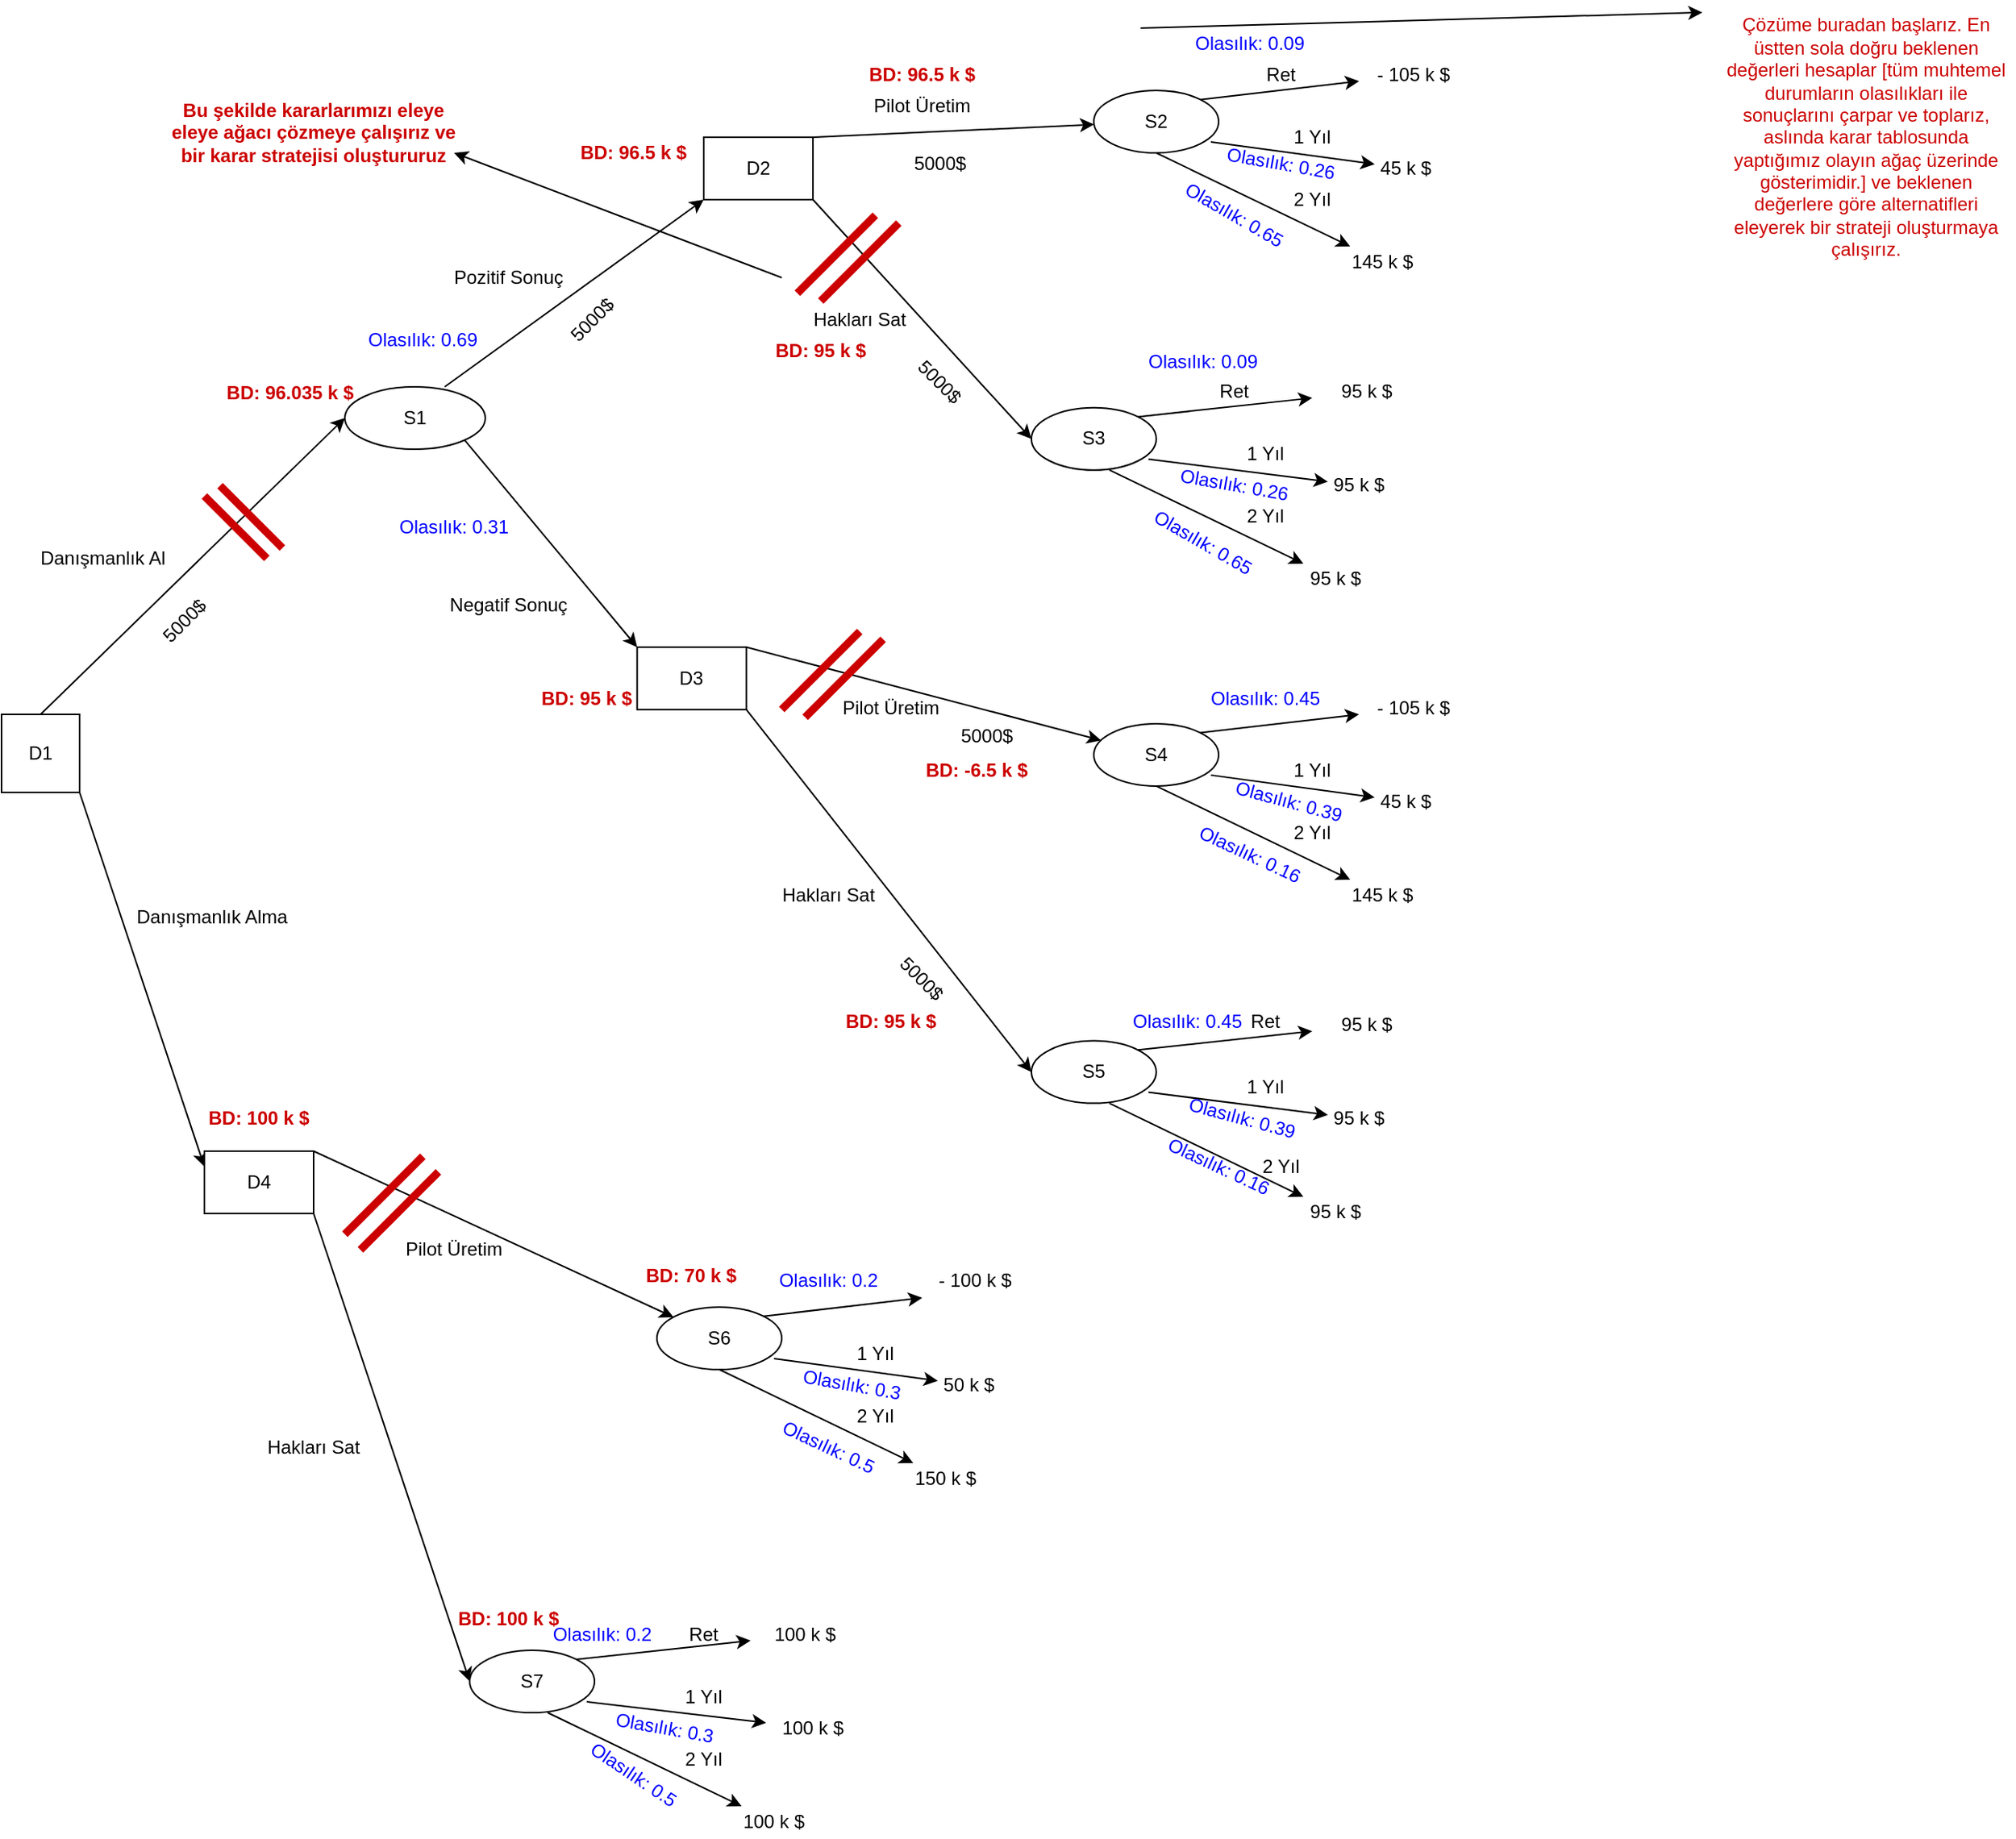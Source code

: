 <mxfile version="14.0.1" type="device"><diagram id="Tl0wPtHMDER2CYNHrgwH" name="Page-1"><mxGraphModel dx="761" dy="860" grid="1" gridSize="10" guides="1" tooltips="1" connect="1" arrows="1" fold="1" page="1" pageScale="1" pageWidth="2339" pageHeight="3300" math="0" shadow="0"><root><mxCell id="0"/><mxCell id="1" parent="0"/><mxCell id="CVbag5jLZBM9qP-4NAQ4-1" value="D1" style="whiteSpace=wrap;html=1;aspect=fixed;" vertex="1" parent="1"><mxGeometry y="480" width="50" height="50" as="geometry"/></mxCell><mxCell id="CVbag5jLZBM9qP-4NAQ4-2" value="S1" style="ellipse;whiteSpace=wrap;html=1;" vertex="1" parent="1"><mxGeometry x="220" y="270" width="90" height="40" as="geometry"/></mxCell><mxCell id="CVbag5jLZBM9qP-4NAQ4-4" value="" style="endArrow=classic;html=1;exitX=0.5;exitY=0;exitDx=0;exitDy=0;entryX=0;entryY=0.5;entryDx=0;entryDy=0;" edge="1" parent="1" source="CVbag5jLZBM9qP-4NAQ4-1" target="CVbag5jLZBM9qP-4NAQ4-2"><mxGeometry width="50" height="50" relative="1" as="geometry"><mxPoint x="240" y="550" as="sourcePoint"/><mxPoint x="290" y="500" as="targetPoint"/></mxGeometry></mxCell><mxCell id="CVbag5jLZBM9qP-4NAQ4-5" value="Danışmanlık Al" style="text;html=1;strokeColor=none;fillColor=none;align=center;verticalAlign=middle;whiteSpace=wrap;rounded=0;" vertex="1" parent="1"><mxGeometry x="20" y="370" width="90" height="20" as="geometry"/></mxCell><mxCell id="CVbag5jLZBM9qP-4NAQ4-7" value="" style="endArrow=classic;html=1;exitX=1;exitY=1;exitDx=0;exitDy=0;entryX=0;entryY=0.25;entryDx=0;entryDy=0;" edge="1" parent="1" source="CVbag5jLZBM9qP-4NAQ4-1" target="CVbag5jLZBM9qP-4NAQ4-139"><mxGeometry width="50" height="50" relative="1" as="geometry"><mxPoint x="90" y="590" as="sourcePoint"/><mxPoint x="175" y="740" as="targetPoint"/></mxGeometry></mxCell><mxCell id="CVbag5jLZBM9qP-4NAQ4-9" value="Danışmanlık Alma" style="text;html=1;strokeColor=none;fillColor=none;align=center;verticalAlign=middle;whiteSpace=wrap;rounded=0;" vertex="1" parent="1"><mxGeometry x="70" y="600" width="130" height="20" as="geometry"/></mxCell><mxCell id="CVbag5jLZBM9qP-4NAQ4-10" value="D2" style="whiteSpace=wrap;html=1;" vertex="1" parent="1"><mxGeometry x="450" y="110" width="70" height="40" as="geometry"/></mxCell><mxCell id="CVbag5jLZBM9qP-4NAQ4-12" value="" style="endArrow=classic;html=1;entryX=0;entryY=1;entryDx=0;entryDy=0;" edge="1" parent="1" target="CVbag5jLZBM9qP-4NAQ4-10"><mxGeometry width="50" height="50" relative="1" as="geometry"><mxPoint x="284" y="270" as="sourcePoint"/><mxPoint x="430" y="160" as="targetPoint"/></mxGeometry></mxCell><mxCell id="CVbag5jLZBM9qP-4NAQ4-13" value="Pozitif Sonuç" style="text;html=1;strokeColor=none;fillColor=none;align=center;verticalAlign=middle;whiteSpace=wrap;rounded=0;" vertex="1" parent="1"><mxGeometry x="280" y="190" width="90" height="20" as="geometry"/></mxCell><mxCell id="CVbag5jLZBM9qP-4NAQ4-16" value="" style="endArrow=classic;html=1;exitX=1;exitY=1;exitDx=0;exitDy=0;entryX=0;entryY=0;entryDx=0;entryDy=0;" edge="1" parent="1" source="CVbag5jLZBM9qP-4NAQ4-2" target="CVbag5jLZBM9qP-4NAQ4-87"><mxGeometry width="50" height="50" relative="1" as="geometry"><mxPoint x="380" y="380" as="sourcePoint"/><mxPoint x="450" y="510" as="targetPoint"/></mxGeometry></mxCell><mxCell id="CVbag5jLZBM9qP-4NAQ4-17" value="Negatif Sonuç" style="text;html=1;strokeColor=none;fillColor=none;align=center;verticalAlign=middle;whiteSpace=wrap;rounded=0;" vertex="1" parent="1"><mxGeometry x="280" y="400" width="90" height="20" as="geometry"/></mxCell><mxCell id="CVbag5jLZBM9qP-4NAQ4-18" value="" style="endArrow=classic;html=1;exitX=1;exitY=0;exitDx=0;exitDy=0;" edge="1" parent="1" source="CVbag5jLZBM9qP-4NAQ4-10" target="CVbag5jLZBM9qP-4NAQ4-23"><mxGeometry width="50" height="50" relative="1" as="geometry"><mxPoint x="570" y="130" as="sourcePoint"/><mxPoint x="710" y="70" as="targetPoint"/></mxGeometry></mxCell><mxCell id="CVbag5jLZBM9qP-4NAQ4-19" value="Pilot Üretim" style="text;html=1;strokeColor=none;fillColor=none;align=center;verticalAlign=middle;whiteSpace=wrap;rounded=0;" vertex="1" parent="1"><mxGeometry x="550" y="80" width="80" height="20" as="geometry"/></mxCell><mxCell id="CVbag5jLZBM9qP-4NAQ4-20" value="" style="endArrow=classic;html=1;exitX=1;exitY=1;exitDx=0;exitDy=0;entryX=0;entryY=0.5;entryDx=0;entryDy=0;" edge="1" parent="1" source="CVbag5jLZBM9qP-4NAQ4-10" target="CVbag5jLZBM9qP-4NAQ4-49"><mxGeometry width="50" height="50" relative="1" as="geometry"><mxPoint x="560" y="240" as="sourcePoint"/><mxPoint x="658.828" y="302.263" as="targetPoint"/></mxGeometry></mxCell><mxCell id="CVbag5jLZBM9qP-4NAQ4-21" value="Hakları Sat" style="text;html=1;strokeColor=none;fillColor=none;align=center;verticalAlign=middle;whiteSpace=wrap;rounded=0;" vertex="1" parent="1"><mxGeometry x="500" y="216.77" width="100" height="20" as="geometry"/></mxCell><mxCell id="CVbag5jLZBM9qP-4NAQ4-23" value="S2" style="ellipse;whiteSpace=wrap;html=1;" vertex="1" parent="1"><mxGeometry x="700" y="80" width="80" height="40" as="geometry"/></mxCell><mxCell id="CVbag5jLZBM9qP-4NAQ4-27" value="5000$" style="text;html=1;strokeColor=none;fillColor=none;align=center;verticalAlign=middle;whiteSpace=wrap;rounded=0;rotation=-45;" vertex="1" parent="1"><mxGeometry x="88.72" y="403.35" width="57.32" height="33.54" as="geometry"/></mxCell><mxCell id="CVbag5jLZBM9qP-4NAQ4-29" value="" style="endArrow=classic;html=1;exitX=1;exitY=0;exitDx=0;exitDy=0;" edge="1" parent="1" source="CVbag5jLZBM9qP-4NAQ4-23" target="CVbag5jLZBM9qP-4NAQ4-40"><mxGeometry width="50" height="50" relative="1" as="geometry"><mxPoint x="830" y="120" as="sourcePoint"/><mxPoint x="890" y="70" as="targetPoint"/></mxGeometry></mxCell><mxCell id="CVbag5jLZBM9qP-4NAQ4-31" value="Ret" style="text;html=1;strokeColor=none;fillColor=none;align=center;verticalAlign=middle;whiteSpace=wrap;rounded=0;" vertex="1" parent="1"><mxGeometry x="800" y="60" width="40" height="20" as="geometry"/></mxCell><mxCell id="CVbag5jLZBM9qP-4NAQ4-33" value="" style="endArrow=classic;html=1;exitX=0.938;exitY=0.825;exitDx=0;exitDy=0;exitPerimeter=0;" edge="1" parent="1" source="CVbag5jLZBM9qP-4NAQ4-23" target="CVbag5jLZBM9qP-4NAQ4-41"><mxGeometry width="50" height="50" relative="1" as="geometry"><mxPoint x="850" y="170" as="sourcePoint"/><mxPoint x="900" y="130" as="targetPoint"/></mxGeometry></mxCell><mxCell id="CVbag5jLZBM9qP-4NAQ4-34" value="1 Yıl" style="text;html=1;strokeColor=none;fillColor=none;align=center;verticalAlign=middle;whiteSpace=wrap;rounded=0;" vertex="1" parent="1"><mxGeometry x="820" y="100" width="40" height="20" as="geometry"/></mxCell><mxCell id="CVbag5jLZBM9qP-4NAQ4-35" value="" style="endArrow=classic;html=1;" edge="1" parent="1" target="CVbag5jLZBM9qP-4NAQ4-42"><mxGeometry width="50" height="50" relative="1" as="geometry"><mxPoint x="740" y="120" as="sourcePoint"/><mxPoint x="870" y="180" as="targetPoint"/></mxGeometry></mxCell><mxCell id="CVbag5jLZBM9qP-4NAQ4-36" value="2 Yıl" style="text;html=1;strokeColor=none;fillColor=none;align=center;verticalAlign=middle;whiteSpace=wrap;rounded=0;" vertex="1" parent="1"><mxGeometry x="820" y="140" width="40" height="20" as="geometry"/></mxCell><mxCell id="CVbag5jLZBM9qP-4NAQ4-38" value="5000$" style="text;html=1;strokeColor=none;fillColor=none;align=center;verticalAlign=middle;whiteSpace=wrap;rounded=0;rotation=-45;" vertex="1" parent="1"><mxGeometry x="350" y="210.0" width="57.32" height="33.54" as="geometry"/></mxCell><mxCell id="CVbag5jLZBM9qP-4NAQ4-39" value="5000$" style="text;html=1;strokeColor=none;fillColor=none;align=center;verticalAlign=middle;whiteSpace=wrap;rounded=0;rotation=0;" vertex="1" parent="1"><mxGeometry x="572.68" y="110" width="57.32" height="33.54" as="geometry"/></mxCell><mxCell id="CVbag5jLZBM9qP-4NAQ4-40" value="- 105 k $" style="text;html=1;strokeColor=none;fillColor=none;align=center;verticalAlign=middle;whiteSpace=wrap;rounded=0;" vertex="1" parent="1"><mxGeometry x="870" y="60" width="70" height="20" as="geometry"/></mxCell><mxCell id="CVbag5jLZBM9qP-4NAQ4-41" value="45 k $" style="text;html=1;strokeColor=none;fillColor=none;align=center;verticalAlign=middle;whiteSpace=wrap;rounded=0;" vertex="1" parent="1"><mxGeometry x="880" y="120" width="40" height="20" as="geometry"/></mxCell><mxCell id="CVbag5jLZBM9qP-4NAQ4-42" value="145 k $" style="text;html=1;strokeColor=none;fillColor=none;align=center;verticalAlign=middle;whiteSpace=wrap;rounded=0;" vertex="1" parent="1"><mxGeometry x="850" y="180" width="70" height="20" as="geometry"/></mxCell><mxCell id="CVbag5jLZBM9qP-4NAQ4-49" value="S3" style="ellipse;whiteSpace=wrap;html=1;" vertex="1" parent="1"><mxGeometry x="660" y="283.35" width="80" height="40" as="geometry"/></mxCell><mxCell id="CVbag5jLZBM9qP-4NAQ4-50" value="" style="endArrow=classic;html=1;exitX=1;exitY=0;exitDx=0;exitDy=0;" edge="1" parent="1" source="CVbag5jLZBM9qP-4NAQ4-49" target="CVbag5jLZBM9qP-4NAQ4-56"><mxGeometry width="50" height="50" relative="1" as="geometry"><mxPoint x="800" y="323.35" as="sourcePoint"/><mxPoint x="860" y="273.35" as="targetPoint"/></mxGeometry></mxCell><mxCell id="CVbag5jLZBM9qP-4NAQ4-51" value="Ret" style="text;html=1;strokeColor=none;fillColor=none;align=center;verticalAlign=middle;whiteSpace=wrap;rounded=0;" vertex="1" parent="1"><mxGeometry x="770" y="263.35" width="40" height="20" as="geometry"/></mxCell><mxCell id="CVbag5jLZBM9qP-4NAQ4-52" value="" style="endArrow=classic;html=1;exitX=0.938;exitY=0.825;exitDx=0;exitDy=0;exitPerimeter=0;" edge="1" parent="1" source="CVbag5jLZBM9qP-4NAQ4-49" target="CVbag5jLZBM9qP-4NAQ4-57"><mxGeometry width="50" height="50" relative="1" as="geometry"><mxPoint x="820" y="373.35" as="sourcePoint"/><mxPoint x="870" y="333.35" as="targetPoint"/></mxGeometry></mxCell><mxCell id="CVbag5jLZBM9qP-4NAQ4-53" value="1 Yıl" style="text;html=1;strokeColor=none;fillColor=none;align=center;verticalAlign=middle;whiteSpace=wrap;rounded=0;" vertex="1" parent="1"><mxGeometry x="790" y="303.35" width="40" height="20" as="geometry"/></mxCell><mxCell id="CVbag5jLZBM9qP-4NAQ4-54" value="" style="endArrow=classic;html=1;" edge="1" parent="1" target="CVbag5jLZBM9qP-4NAQ4-58"><mxGeometry width="50" height="50" relative="1" as="geometry"><mxPoint x="710" y="323.35" as="sourcePoint"/><mxPoint x="840" y="383.35" as="targetPoint"/></mxGeometry></mxCell><mxCell id="CVbag5jLZBM9qP-4NAQ4-55" value="2 Yıl" style="text;html=1;strokeColor=none;fillColor=none;align=center;verticalAlign=middle;whiteSpace=wrap;rounded=0;" vertex="1" parent="1"><mxGeometry x="790" y="343.35" width="40" height="20" as="geometry"/></mxCell><mxCell id="CVbag5jLZBM9qP-4NAQ4-56" value="95 k $" style="text;html=1;strokeColor=none;fillColor=none;align=center;verticalAlign=middle;whiteSpace=wrap;rounded=0;" vertex="1" parent="1"><mxGeometry x="840" y="263.35" width="70" height="20" as="geometry"/></mxCell><mxCell id="CVbag5jLZBM9qP-4NAQ4-57" value="95 k $" style="text;html=1;strokeColor=none;fillColor=none;align=center;verticalAlign=middle;whiteSpace=wrap;rounded=0;" vertex="1" parent="1"><mxGeometry x="850" y="323.35" width="40" height="20" as="geometry"/></mxCell><mxCell id="CVbag5jLZBM9qP-4NAQ4-58" value="95 k $" style="text;html=1;strokeColor=none;fillColor=none;align=center;verticalAlign=middle;whiteSpace=wrap;rounded=0;" vertex="1" parent="1"><mxGeometry x="820" y="383.35" width="70" height="20" as="geometry"/></mxCell><mxCell id="CVbag5jLZBM9qP-4NAQ4-60" value="5000$" style="text;html=1;strokeColor=none;fillColor=none;align=center;verticalAlign=middle;whiteSpace=wrap;rounded=0;rotation=45;" vertex="1" parent="1"><mxGeometry x="572.68" y="249.81" width="57.32" height="33.54" as="geometry"/></mxCell><mxCell id="CVbag5jLZBM9qP-4NAQ4-87" value="D3" style="whiteSpace=wrap;html=1;" vertex="1" parent="1"><mxGeometry x="407.32" y="436.89" width="70" height="40" as="geometry"/></mxCell><mxCell id="CVbag5jLZBM9qP-4NAQ4-88" value="" style="endArrow=classic;html=1;exitX=1;exitY=0;exitDx=0;exitDy=0;" edge="1" parent="1" source="CVbag5jLZBM9qP-4NAQ4-87" target="CVbag5jLZBM9qP-4NAQ4-92"><mxGeometry width="50" height="50" relative="1" as="geometry"><mxPoint x="570" y="535.94" as="sourcePoint"/><mxPoint x="710" y="475.94" as="targetPoint"/></mxGeometry></mxCell><mxCell id="CVbag5jLZBM9qP-4NAQ4-89" value="Pilot Üretim" style="text;html=1;strokeColor=none;fillColor=none;align=center;verticalAlign=middle;whiteSpace=wrap;rounded=0;" vertex="1" parent="1"><mxGeometry x="530" y="465.94" width="80" height="20" as="geometry"/></mxCell><mxCell id="CVbag5jLZBM9qP-4NAQ4-90" value="" style="endArrow=classic;html=1;exitX=1;exitY=1;exitDx=0;exitDy=0;entryX=0;entryY=0.5;entryDx=0;entryDy=0;" edge="1" parent="1" source="CVbag5jLZBM9qP-4NAQ4-87" target="CVbag5jLZBM9qP-4NAQ4-101"><mxGeometry width="50" height="50" relative="1" as="geometry"><mxPoint x="560" y="645.94" as="sourcePoint"/><mxPoint x="658.828" y="708.203" as="targetPoint"/></mxGeometry></mxCell><mxCell id="CVbag5jLZBM9qP-4NAQ4-91" value="Hakları Sat" style="text;html=1;strokeColor=none;fillColor=none;align=center;verticalAlign=middle;whiteSpace=wrap;rounded=0;" vertex="1" parent="1"><mxGeometry x="480" y="585.94" width="100" height="20" as="geometry"/></mxCell><mxCell id="CVbag5jLZBM9qP-4NAQ4-92" value="S4" style="ellipse;whiteSpace=wrap;html=1;" vertex="1" parent="1"><mxGeometry x="700" y="485.94" width="80" height="40" as="geometry"/></mxCell><mxCell id="CVbag5jLZBM9qP-4NAQ4-93" value="" style="endArrow=classic;html=1;exitX=1;exitY=0;exitDx=0;exitDy=0;" edge="1" parent="1" source="CVbag5jLZBM9qP-4NAQ4-92"><mxGeometry width="50" height="50" relative="1" as="geometry"><mxPoint x="830" y="525.94" as="sourcePoint"/><mxPoint x="870" y="480.0" as="targetPoint"/></mxGeometry></mxCell><mxCell id="CVbag5jLZBM9qP-4NAQ4-94" value="" style="endArrow=classic;html=1;exitX=0.938;exitY=0.825;exitDx=0;exitDy=0;exitPerimeter=0;" edge="1" parent="1" source="CVbag5jLZBM9qP-4NAQ4-92" target="CVbag5jLZBM9qP-4NAQ4-99"><mxGeometry width="50" height="50" relative="1" as="geometry"><mxPoint x="850" y="575.94" as="sourcePoint"/><mxPoint x="900" y="535.94" as="targetPoint"/></mxGeometry></mxCell><mxCell id="CVbag5jLZBM9qP-4NAQ4-95" value="1 Yıl" style="text;html=1;strokeColor=none;fillColor=none;align=center;verticalAlign=middle;whiteSpace=wrap;rounded=0;" vertex="1" parent="1"><mxGeometry x="820" y="505.94" width="40" height="20" as="geometry"/></mxCell><mxCell id="CVbag5jLZBM9qP-4NAQ4-96" value="" style="endArrow=classic;html=1;" edge="1" parent="1" target="CVbag5jLZBM9qP-4NAQ4-100"><mxGeometry width="50" height="50" relative="1" as="geometry"><mxPoint x="740" y="525.94" as="sourcePoint"/><mxPoint x="870" y="585.94" as="targetPoint"/></mxGeometry></mxCell><mxCell id="CVbag5jLZBM9qP-4NAQ4-97" value="2 Yıl" style="text;html=1;strokeColor=none;fillColor=none;align=center;verticalAlign=middle;whiteSpace=wrap;rounded=0;" vertex="1" parent="1"><mxGeometry x="820" y="545.94" width="40" height="20" as="geometry"/></mxCell><mxCell id="CVbag5jLZBM9qP-4NAQ4-98" value="5000$" style="text;html=1;strokeColor=none;fillColor=none;align=center;verticalAlign=middle;whiteSpace=wrap;rounded=0;rotation=0;" vertex="1" parent="1"><mxGeometry x="602.68" y="476.89" width="57.32" height="33.54" as="geometry"/></mxCell><mxCell id="CVbag5jLZBM9qP-4NAQ4-99" value="45 k $" style="text;html=1;strokeColor=none;fillColor=none;align=center;verticalAlign=middle;whiteSpace=wrap;rounded=0;" vertex="1" parent="1"><mxGeometry x="880" y="525.94" width="40" height="20" as="geometry"/></mxCell><mxCell id="CVbag5jLZBM9qP-4NAQ4-100" value="145 k $" style="text;html=1;strokeColor=none;fillColor=none;align=center;verticalAlign=middle;whiteSpace=wrap;rounded=0;" vertex="1" parent="1"><mxGeometry x="850" y="585.94" width="70" height="20" as="geometry"/></mxCell><mxCell id="CVbag5jLZBM9qP-4NAQ4-101" value="S5" style="ellipse;whiteSpace=wrap;html=1;" vertex="1" parent="1"><mxGeometry x="660" y="689.29" width="80" height="40" as="geometry"/></mxCell><mxCell id="CVbag5jLZBM9qP-4NAQ4-102" value="" style="endArrow=classic;html=1;exitX=1;exitY=0;exitDx=0;exitDy=0;" edge="1" parent="1" source="CVbag5jLZBM9qP-4NAQ4-101" target="CVbag5jLZBM9qP-4NAQ4-108"><mxGeometry width="50" height="50" relative="1" as="geometry"><mxPoint x="800" y="729.29" as="sourcePoint"/><mxPoint x="860" y="679.29" as="targetPoint"/></mxGeometry></mxCell><mxCell id="CVbag5jLZBM9qP-4NAQ4-103" value="Ret" style="text;html=1;strokeColor=none;fillColor=none;align=center;verticalAlign=middle;whiteSpace=wrap;rounded=0;" vertex="1" parent="1"><mxGeometry x="790" y="666.77" width="40" height="20" as="geometry"/></mxCell><mxCell id="CVbag5jLZBM9qP-4NAQ4-104" value="" style="endArrow=classic;html=1;exitX=0.938;exitY=0.825;exitDx=0;exitDy=0;exitPerimeter=0;" edge="1" parent="1" source="CVbag5jLZBM9qP-4NAQ4-101" target="CVbag5jLZBM9qP-4NAQ4-109"><mxGeometry width="50" height="50" relative="1" as="geometry"><mxPoint x="820" y="779.29" as="sourcePoint"/><mxPoint x="870" y="739.29" as="targetPoint"/></mxGeometry></mxCell><mxCell id="CVbag5jLZBM9qP-4NAQ4-105" value="1 Yıl" style="text;html=1;strokeColor=none;fillColor=none;align=center;verticalAlign=middle;whiteSpace=wrap;rounded=0;" vertex="1" parent="1"><mxGeometry x="790" y="709.29" width="40" height="20" as="geometry"/></mxCell><mxCell id="CVbag5jLZBM9qP-4NAQ4-106" value="" style="endArrow=classic;html=1;" edge="1" parent="1" target="CVbag5jLZBM9qP-4NAQ4-110"><mxGeometry width="50" height="50" relative="1" as="geometry"><mxPoint x="710" y="729.29" as="sourcePoint"/><mxPoint x="840" y="789.29" as="targetPoint"/></mxGeometry></mxCell><mxCell id="CVbag5jLZBM9qP-4NAQ4-107" value="2 Yıl" style="text;html=1;strokeColor=none;fillColor=none;align=center;verticalAlign=middle;whiteSpace=wrap;rounded=0;" vertex="1" parent="1"><mxGeometry x="800" y="760" width="40" height="20" as="geometry"/></mxCell><mxCell id="CVbag5jLZBM9qP-4NAQ4-108" value="95 k $" style="text;html=1;strokeColor=none;fillColor=none;align=center;verticalAlign=middle;whiteSpace=wrap;rounded=0;" vertex="1" parent="1"><mxGeometry x="840" y="669.29" width="70" height="20" as="geometry"/></mxCell><mxCell id="CVbag5jLZBM9qP-4NAQ4-109" value="95 k $" style="text;html=1;strokeColor=none;fillColor=none;align=center;verticalAlign=middle;whiteSpace=wrap;rounded=0;" vertex="1" parent="1"><mxGeometry x="850" y="729.29" width="40" height="20" as="geometry"/></mxCell><mxCell id="CVbag5jLZBM9qP-4NAQ4-110" value="95 k $" style="text;html=1;strokeColor=none;fillColor=none;align=center;verticalAlign=middle;whiteSpace=wrap;rounded=0;" vertex="1" parent="1"><mxGeometry x="820" y="789.29" width="70" height="20" as="geometry"/></mxCell><mxCell id="CVbag5jLZBM9qP-4NAQ4-111" value="5000$" style="text;html=1;strokeColor=none;fillColor=none;align=center;verticalAlign=middle;whiteSpace=wrap;rounded=0;rotation=45;" vertex="1" parent="1"><mxGeometry x="561.34" y="633.23" width="57.32" height="33.54" as="geometry"/></mxCell><mxCell id="CVbag5jLZBM9qP-4NAQ4-112" value="- 105 k $" style="text;html=1;strokeColor=none;fillColor=none;align=center;verticalAlign=middle;whiteSpace=wrap;rounded=0;" vertex="1" parent="1"><mxGeometry x="870" y="465.94" width="70" height="20" as="geometry"/></mxCell><mxCell id="CVbag5jLZBM9qP-4NAQ4-139" value="D4" style="whiteSpace=wrap;html=1;" vertex="1" parent="1"><mxGeometry x="130" y="760" width="70" height="40" as="geometry"/></mxCell><mxCell id="CVbag5jLZBM9qP-4NAQ4-140" value="" style="endArrow=classic;html=1;exitX=1;exitY=0;exitDx=0;exitDy=0;" edge="1" parent="1" source="CVbag5jLZBM9qP-4NAQ4-139" target="CVbag5jLZBM9qP-4NAQ4-144"><mxGeometry width="50" height="50" relative="1" as="geometry"><mxPoint x="308.66" y="889.76" as="sourcePoint"/><mxPoint x="448.66" y="829.76" as="targetPoint"/></mxGeometry></mxCell><mxCell id="CVbag5jLZBM9qP-4NAQ4-141" value="Pilot Üretim" style="text;html=1;strokeColor=none;fillColor=none;align=center;verticalAlign=middle;whiteSpace=wrap;rounded=0;" vertex="1" parent="1"><mxGeometry x="250.0" y="813.3" width="80" height="20" as="geometry"/></mxCell><mxCell id="CVbag5jLZBM9qP-4NAQ4-142" value="" style="endArrow=classic;html=1;exitX=1;exitY=1;exitDx=0;exitDy=0;entryX=0;entryY=0.5;entryDx=0;entryDy=0;" edge="1" parent="1" source="CVbag5jLZBM9qP-4NAQ4-139" target="CVbag5jLZBM9qP-4NAQ4-153"><mxGeometry width="50" height="50" relative="1" as="geometry"><mxPoint x="298.66" y="999.76" as="sourcePoint"/><mxPoint x="397.488" y="1062.023" as="targetPoint"/></mxGeometry></mxCell><mxCell id="CVbag5jLZBM9qP-4NAQ4-143" value="Hakları Sat" style="text;html=1;strokeColor=none;fillColor=none;align=center;verticalAlign=middle;whiteSpace=wrap;rounded=0;" vertex="1" parent="1"><mxGeometry x="150" y="940.0" width="100" height="20" as="geometry"/></mxCell><mxCell id="CVbag5jLZBM9qP-4NAQ4-144" value="S6" style="ellipse;whiteSpace=wrap;html=1;" vertex="1" parent="1"><mxGeometry x="420.0" y="860" width="80" height="40" as="geometry"/></mxCell><mxCell id="CVbag5jLZBM9qP-4NAQ4-145" value="" style="endArrow=classic;html=1;exitX=1;exitY=0;exitDx=0;exitDy=0;" edge="1" parent="1" source="CVbag5jLZBM9qP-4NAQ4-144"><mxGeometry width="50" height="50" relative="1" as="geometry"><mxPoint x="550" y="900.0" as="sourcePoint"/><mxPoint x="590" y="854.06" as="targetPoint"/></mxGeometry></mxCell><mxCell id="CVbag5jLZBM9qP-4NAQ4-146" value="" style="endArrow=classic;html=1;exitX=0.938;exitY=0.825;exitDx=0;exitDy=0;exitPerimeter=0;" edge="1" parent="1" source="CVbag5jLZBM9qP-4NAQ4-144" target="CVbag5jLZBM9qP-4NAQ4-151"><mxGeometry width="50" height="50" relative="1" as="geometry"><mxPoint x="570" y="950.0" as="sourcePoint"/><mxPoint x="620" y="910.0" as="targetPoint"/></mxGeometry></mxCell><mxCell id="CVbag5jLZBM9qP-4NAQ4-147" value="1 Yıl" style="text;html=1;strokeColor=none;fillColor=none;align=center;verticalAlign=middle;whiteSpace=wrap;rounded=0;" vertex="1" parent="1"><mxGeometry x="540" y="880.0" width="40" height="20" as="geometry"/></mxCell><mxCell id="CVbag5jLZBM9qP-4NAQ4-148" value="" style="endArrow=classic;html=1;" edge="1" parent="1" target="CVbag5jLZBM9qP-4NAQ4-152"><mxGeometry width="50" height="50" relative="1" as="geometry"><mxPoint x="460.0" y="900.0" as="sourcePoint"/><mxPoint x="590" y="960.0" as="targetPoint"/></mxGeometry></mxCell><mxCell id="CVbag5jLZBM9qP-4NAQ4-149" value="2 Yıl" style="text;html=1;strokeColor=none;fillColor=none;align=center;verticalAlign=middle;whiteSpace=wrap;rounded=0;" vertex="1" parent="1"><mxGeometry x="540" y="920.0" width="40" height="20" as="geometry"/></mxCell><mxCell id="CVbag5jLZBM9qP-4NAQ4-151" value="50 k $" style="text;html=1;strokeColor=none;fillColor=none;align=center;verticalAlign=middle;whiteSpace=wrap;rounded=0;" vertex="1" parent="1"><mxGeometry x="600" y="900.0" width="40" height="20" as="geometry"/></mxCell><mxCell id="CVbag5jLZBM9qP-4NAQ4-152" value="150 k $" style="text;html=1;strokeColor=none;fillColor=none;align=center;verticalAlign=middle;whiteSpace=wrap;rounded=0;" vertex="1" parent="1"><mxGeometry x="570" y="960.0" width="70" height="20" as="geometry"/></mxCell><mxCell id="CVbag5jLZBM9qP-4NAQ4-153" value="S7" style="ellipse;whiteSpace=wrap;html=1;" vertex="1" parent="1"><mxGeometry x="300" y="1080" width="80" height="40" as="geometry"/></mxCell><mxCell id="CVbag5jLZBM9qP-4NAQ4-154" value="" style="endArrow=classic;html=1;exitX=1;exitY=0;exitDx=0;exitDy=0;" edge="1" parent="1" source="CVbag5jLZBM9qP-4NAQ4-153" target="CVbag5jLZBM9qP-4NAQ4-160"><mxGeometry width="50" height="50" relative="1" as="geometry"><mxPoint x="440" y="1120.0" as="sourcePoint"/><mxPoint x="500" y="1070" as="targetPoint"/></mxGeometry></mxCell><mxCell id="CVbag5jLZBM9qP-4NAQ4-155" value="Ret" style="text;html=1;strokeColor=none;fillColor=none;align=center;verticalAlign=middle;whiteSpace=wrap;rounded=0;" vertex="1" parent="1"><mxGeometry x="430" y="1060" width="40" height="20" as="geometry"/></mxCell><mxCell id="CVbag5jLZBM9qP-4NAQ4-156" value="" style="endArrow=classic;html=1;exitX=0.938;exitY=0.825;exitDx=0;exitDy=0;exitPerimeter=0;" edge="1" parent="1" source="CVbag5jLZBM9qP-4NAQ4-153" target="CVbag5jLZBM9qP-4NAQ4-161"><mxGeometry width="50" height="50" relative="1" as="geometry"><mxPoint x="460" y="1170.0" as="sourcePoint"/><mxPoint x="510" y="1130.0" as="targetPoint"/></mxGeometry></mxCell><mxCell id="CVbag5jLZBM9qP-4NAQ4-157" value="1 Yıl" style="text;html=1;strokeColor=none;fillColor=none;align=center;verticalAlign=middle;whiteSpace=wrap;rounded=0;" vertex="1" parent="1"><mxGeometry x="430" y="1100" width="40" height="20" as="geometry"/></mxCell><mxCell id="CVbag5jLZBM9qP-4NAQ4-158" value="" style="endArrow=classic;html=1;" edge="1" parent="1" target="CVbag5jLZBM9qP-4NAQ4-162"><mxGeometry width="50" height="50" relative="1" as="geometry"><mxPoint x="350" y="1120.0" as="sourcePoint"/><mxPoint x="480" y="1180.0" as="targetPoint"/></mxGeometry></mxCell><mxCell id="CVbag5jLZBM9qP-4NAQ4-159" value="2 Yıl" style="text;html=1;strokeColor=none;fillColor=none;align=center;verticalAlign=middle;whiteSpace=wrap;rounded=0;" vertex="1" parent="1"><mxGeometry x="430" y="1140.0" width="40" height="20" as="geometry"/></mxCell><mxCell id="CVbag5jLZBM9qP-4NAQ4-160" value="100 k $" style="text;html=1;strokeColor=none;fillColor=none;align=center;verticalAlign=middle;whiteSpace=wrap;rounded=0;" vertex="1" parent="1"><mxGeometry x="480" y="1060" width="70" height="20" as="geometry"/></mxCell><mxCell id="CVbag5jLZBM9qP-4NAQ4-161" value="100 k $" style="text;html=1;strokeColor=none;fillColor=none;align=center;verticalAlign=middle;whiteSpace=wrap;rounded=0;" vertex="1" parent="1"><mxGeometry x="490" y="1120" width="60" height="20" as="geometry"/></mxCell><mxCell id="CVbag5jLZBM9qP-4NAQ4-162" value="100 k $" style="text;html=1;strokeColor=none;fillColor=none;align=center;verticalAlign=middle;whiteSpace=wrap;rounded=0;" vertex="1" parent="1"><mxGeometry x="460" y="1180.0" width="70" height="20" as="geometry"/></mxCell><mxCell id="CVbag5jLZBM9qP-4NAQ4-164" value="- 100 k $" style="text;html=1;strokeColor=none;fillColor=none;align=center;verticalAlign=middle;whiteSpace=wrap;rounded=0;" vertex="1" parent="1"><mxGeometry x="588.66" y="833.3" width="70" height="20" as="geometry"/></mxCell><mxCell id="CVbag5jLZBM9qP-4NAQ4-166" value="&lt;font color=&quot;#0000ff&quot;&gt;Olasılık: 0.2&lt;/font&gt;" style="text;html=1;strokeColor=none;fillColor=none;align=center;verticalAlign=middle;whiteSpace=wrap;rounded=0;" vertex="1" parent="1"><mxGeometry x="495" y="833.3" width="70" height="20" as="geometry"/></mxCell><mxCell id="CVbag5jLZBM9qP-4NAQ4-167" value="&lt;font color=&quot;#0000ff&quot;&gt;Olasılık: 0.3&lt;/font&gt;" style="text;html=1;strokeColor=none;fillColor=none;align=center;verticalAlign=middle;whiteSpace=wrap;rounded=0;rotation=10;" vertex="1" parent="1"><mxGeometry x="510" y="900" width="70" height="20" as="geometry"/></mxCell><mxCell id="CVbag5jLZBM9qP-4NAQ4-169" value="&lt;font color=&quot;#0000ff&quot;&gt;Olasılık: 0.5&lt;/font&gt;" style="text;html=1;strokeColor=none;fillColor=none;align=center;verticalAlign=middle;whiteSpace=wrap;rounded=0;rotation=25;" vertex="1" parent="1"><mxGeometry x="495" y="940" width="70" height="20" as="geometry"/></mxCell><mxCell id="CVbag5jLZBM9qP-4NAQ4-170" value="&lt;font color=&quot;#0000ff&quot;&gt;Olasılık: 0.2&lt;/font&gt;" style="text;html=1;strokeColor=none;fillColor=none;align=center;verticalAlign=middle;whiteSpace=wrap;rounded=0;" vertex="1" parent="1"><mxGeometry x="350" y="1060" width="70" height="20" as="geometry"/></mxCell><mxCell id="CVbag5jLZBM9qP-4NAQ4-171" value="&lt;font color=&quot;#0000ff&quot;&gt;Olasılık: 0.3&lt;/font&gt;" style="text;html=1;strokeColor=none;fillColor=none;align=center;verticalAlign=middle;whiteSpace=wrap;rounded=0;rotation=10;" vertex="1" parent="1"><mxGeometry x="390" y="1120" width="70" height="20" as="geometry"/></mxCell><mxCell id="CVbag5jLZBM9qP-4NAQ4-172" value="&lt;font color=&quot;#0000ff&quot;&gt;Olasılık: 0.5&lt;/font&gt;" style="text;html=1;strokeColor=none;fillColor=none;align=center;verticalAlign=middle;whiteSpace=wrap;rounded=0;rotation=34;" vertex="1" parent="1"><mxGeometry x="370" y="1150" width="70" height="20" as="geometry"/></mxCell><mxCell id="CVbag5jLZBM9qP-4NAQ4-173" value="&lt;font color=&quot;#0000ff&quot;&gt;Olasılık: 0.69&lt;/font&gt;" style="text;html=1;strokeColor=none;fillColor=none;align=center;verticalAlign=middle;whiteSpace=wrap;rounded=0;" vertex="1" parent="1"><mxGeometry x="230" y="229.81" width="80" height="20" as="geometry"/></mxCell><mxCell id="CVbag5jLZBM9qP-4NAQ4-174" value="&lt;font color=&quot;#0000ff&quot;&gt;Olasılık: 0.31&lt;/font&gt;" style="text;html=1;strokeColor=none;fillColor=none;align=center;verticalAlign=middle;whiteSpace=wrap;rounded=0;" vertex="1" parent="1"><mxGeometry x="250" y="350" width="80" height="20" as="geometry"/></mxCell><mxCell id="CVbag5jLZBM9qP-4NAQ4-175" value="&lt;font color=&quot;#0000ff&quot;&gt;Olasılık: 0.09&lt;/font&gt;" style="text;html=1;strokeColor=none;fillColor=none;align=center;verticalAlign=middle;whiteSpace=wrap;rounded=0;" vertex="1" parent="1"><mxGeometry x="760" y="40" width="80" height="20" as="geometry"/></mxCell><mxCell id="CVbag5jLZBM9qP-4NAQ4-176" value="&lt;font color=&quot;#0000ff&quot;&gt;Olasılık: 0.26&lt;/font&gt;" style="text;html=1;strokeColor=none;fillColor=none;align=center;verticalAlign=middle;whiteSpace=wrap;rounded=0;rotation=10;" vertex="1" parent="1"><mxGeometry x="770" y="116.77" width="100" height="20" as="geometry"/></mxCell><mxCell id="CVbag5jLZBM9qP-4NAQ4-177" value="&lt;font color=&quot;#0000ff&quot;&gt;Olasılık: 0.65&lt;/font&gt;" style="text;html=1;strokeColor=none;fillColor=none;align=center;verticalAlign=middle;whiteSpace=wrap;rounded=0;rotation=30;" vertex="1" parent="1"><mxGeometry x="750" y="150" width="80" height="20" as="geometry"/></mxCell><mxCell id="CVbag5jLZBM9qP-4NAQ4-178" value="&lt;font color=&quot;#0000ff&quot;&gt;Olasılık: 0.09&lt;/font&gt;" style="text;html=1;strokeColor=none;fillColor=none;align=center;verticalAlign=middle;whiteSpace=wrap;rounded=0;rotation=0;" vertex="1" parent="1"><mxGeometry x="730" y="243.54" width="80" height="20" as="geometry"/></mxCell><mxCell id="CVbag5jLZBM9qP-4NAQ4-179" value="&lt;font color=&quot;#0000ff&quot;&gt;Olasılık: 0.26&lt;/font&gt;" style="text;html=1;strokeColor=none;fillColor=none;align=center;verticalAlign=middle;whiteSpace=wrap;rounded=0;rotation=10;" vertex="1" parent="1"><mxGeometry x="740" y="323.35" width="100" height="20" as="geometry"/></mxCell><mxCell id="CVbag5jLZBM9qP-4NAQ4-180" value="&lt;font color=&quot;#0000ff&quot;&gt;Olasılık: 0.65&lt;/font&gt;" style="text;html=1;strokeColor=none;fillColor=none;align=center;verticalAlign=middle;whiteSpace=wrap;rounded=0;rotation=30;" vertex="1" parent="1"><mxGeometry x="730" y="360" width="80" height="20" as="geometry"/></mxCell><mxCell id="CVbag5jLZBM9qP-4NAQ4-181" value="&lt;font color=&quot;#0000ff&quot;&gt;Olasılık: 0.45&lt;/font&gt;" style="text;html=1;strokeColor=none;fillColor=none;align=center;verticalAlign=middle;whiteSpace=wrap;rounded=0;rotation=0;" vertex="1" parent="1"><mxGeometry x="770" y="460" width="80" height="20" as="geometry"/></mxCell><mxCell id="CVbag5jLZBM9qP-4NAQ4-182" value="&lt;font color=&quot;#0000ff&quot;&gt;Olasılık: 0.39&lt;/font&gt;" style="text;html=1;strokeColor=none;fillColor=none;align=center;verticalAlign=middle;whiteSpace=wrap;rounded=0;rotation=15;" vertex="1" parent="1"><mxGeometry x="780" y="525.94" width="90" height="20" as="geometry"/></mxCell><mxCell id="CVbag5jLZBM9qP-4NAQ4-183" value="&lt;font color=&quot;#0000ff&quot;&gt;Olasılık: 0.16&lt;/font&gt;" style="text;html=1;strokeColor=none;fillColor=none;align=center;verticalAlign=middle;whiteSpace=wrap;rounded=0;rotation=25;" vertex="1" parent="1"><mxGeometry x="760" y="560" width="80" height="20" as="geometry"/></mxCell><mxCell id="CVbag5jLZBM9qP-4NAQ4-184" value="&lt;font color=&quot;#0000ff&quot;&gt;Olasılık: 0.45&lt;/font&gt;" style="text;html=1;strokeColor=none;fillColor=none;align=center;verticalAlign=middle;whiteSpace=wrap;rounded=0;rotation=0;" vertex="1" parent="1"><mxGeometry x="720" y="666.77" width="80" height="20" as="geometry"/></mxCell><mxCell id="CVbag5jLZBM9qP-4NAQ4-185" value="&lt;font color=&quot;#0000ff&quot;&gt;Olasılık: 0.39&lt;/font&gt;" style="text;html=1;strokeColor=none;fillColor=none;align=center;verticalAlign=middle;whiteSpace=wrap;rounded=0;rotation=15;" vertex="1" parent="1"><mxGeometry x="750" y="729.29" width="90" height="20" as="geometry"/></mxCell><mxCell id="CVbag5jLZBM9qP-4NAQ4-186" value="&lt;font color=&quot;#0000ff&quot;&gt;Olasılık: 0.16&lt;/font&gt;" style="text;html=1;strokeColor=none;fillColor=none;align=center;verticalAlign=middle;whiteSpace=wrap;rounded=0;rotation=25;" vertex="1" parent="1"><mxGeometry x="740" y="760" width="80" height="20" as="geometry"/></mxCell><mxCell id="CVbag5jLZBM9qP-4NAQ4-194" value="" style="endArrow=classic;html=1;" edge="1" parent="1"><mxGeometry width="50" height="50" relative="1" as="geometry"><mxPoint x="730" y="40" as="sourcePoint"/><mxPoint x="1090" y="30" as="targetPoint"/></mxGeometry></mxCell><mxCell id="CVbag5jLZBM9qP-4NAQ4-195" value="&lt;font color=&quot;#cc0000&quot;&gt;Çözüme buradan başlarız. En üstten sola doğru beklenen değerleri hesaplar [tüm muhtemel durumların olasılıkları ile sonuçlarını çarpar ve toplarız, aslında karar tablosunda yaptığımız olayın ağaç üzerinde gösterimidir.] ve beklenen değerlere göre alternatifleri eleyerek bir strateji oluşturmaya çalışırız.&lt;/font&gt;" style="text;html=1;strokeColor=none;fillColor=none;align=center;verticalAlign=middle;whiteSpace=wrap;rounded=0;" vertex="1" parent="1"><mxGeometry x="1100" y="30" width="190" height="160" as="geometry"/></mxCell><mxCell id="CVbag5jLZBM9qP-4NAQ4-196" value="&lt;font color=&quot;#cc0000&quot;&gt;&lt;b&gt;BD:&amp;nbsp;96.5 k $&lt;/b&gt;&lt;/font&gt;" style="text;html=1;strokeColor=none;fillColor=none;align=center;verticalAlign=middle;whiteSpace=wrap;rounded=0;" vertex="1" parent="1"><mxGeometry x="545" y="60" width="90" height="20" as="geometry"/></mxCell><mxCell id="CVbag5jLZBM9qP-4NAQ4-198" value="&lt;font color=&quot;#cc0000&quot;&gt;&lt;b&gt;BD: 95 k $&lt;/b&gt;&lt;/font&gt;" style="text;html=1;strokeColor=none;fillColor=none;align=center;verticalAlign=middle;whiteSpace=wrap;rounded=0;" vertex="1" parent="1"><mxGeometry x="480" y="236.77" width="90" height="20" as="geometry"/></mxCell><mxCell id="CVbag5jLZBM9qP-4NAQ4-199" value="" style="endArrow=none;html=1;strokeColor=#CC0000;strokeWidth=5;" edge="1" parent="1"><mxGeometry width="50" height="50" relative="1" as="geometry"><mxPoint x="525" y="215" as="sourcePoint"/><mxPoint x="575" y="165" as="targetPoint"/></mxGeometry></mxCell><mxCell id="CVbag5jLZBM9qP-4NAQ4-200" value="" style="endArrow=none;html=1;strokeWidth=5;strokeColor=#CC0000;" edge="1" parent="1"><mxGeometry width="50" height="50" relative="1" as="geometry"><mxPoint x="510" y="210" as="sourcePoint"/><mxPoint x="560" y="160" as="targetPoint"/></mxGeometry></mxCell><mxCell id="CVbag5jLZBM9qP-4NAQ4-201" value="" style="endArrow=classic;html=1;strokeWidth=1;" edge="1" parent="1"><mxGeometry width="50" height="50" relative="1" as="geometry"><mxPoint x="500" y="200" as="sourcePoint"/><mxPoint x="290" y="120" as="targetPoint"/></mxGeometry></mxCell><mxCell id="CVbag5jLZBM9qP-4NAQ4-202" value="&lt;font color=&quot;#cc0000&quot;&gt;&lt;b&gt;Bu şekilde kararlarımızı eleye eleye ağacı çözmeye çalışırız ve bir karar stratejisi oluştururuz&lt;/b&gt;&lt;/font&gt;" style="text;html=1;strokeColor=none;fillColor=none;align=center;verticalAlign=middle;whiteSpace=wrap;rounded=0;" vertex="1" parent="1"><mxGeometry x="105" y="76.77" width="190" height="60" as="geometry"/></mxCell><mxCell id="CVbag5jLZBM9qP-4NAQ4-203" value="&lt;font color=&quot;#cc0000&quot;&gt;&lt;b&gt;BD: -6.5 k $&lt;/b&gt;&lt;/font&gt;" style="text;html=1;strokeColor=none;fillColor=none;align=center;verticalAlign=middle;whiteSpace=wrap;rounded=0;" vertex="1" parent="1"><mxGeometry x="580" y="505.94" width="90" height="20" as="geometry"/></mxCell><mxCell id="CVbag5jLZBM9qP-4NAQ4-204" value="&lt;font color=&quot;#cc0000&quot;&gt;&lt;b&gt;BD: 95 k $&lt;/b&gt;&lt;/font&gt;" style="text;html=1;strokeColor=none;fillColor=none;align=center;verticalAlign=middle;whiteSpace=wrap;rounded=0;" vertex="1" parent="1"><mxGeometry x="525" y="666.77" width="90" height="20" as="geometry"/></mxCell><mxCell id="CVbag5jLZBM9qP-4NAQ4-205" value="" style="endArrow=none;html=1;strokeColor=#CC0000;strokeWidth=5;" edge="1" parent="1"><mxGeometry width="50" height="50" relative="1" as="geometry"><mxPoint x="500" y="476.89" as="sourcePoint"/><mxPoint x="550" y="426.89" as="targetPoint"/></mxGeometry></mxCell><mxCell id="CVbag5jLZBM9qP-4NAQ4-206" value="" style="endArrow=none;html=1;strokeColor=#CC0000;strokeWidth=5;" edge="1" parent="1"><mxGeometry width="50" height="50" relative="1" as="geometry"><mxPoint x="515" y="481.89" as="sourcePoint"/><mxPoint x="565" y="431.89" as="targetPoint"/></mxGeometry></mxCell><mxCell id="CVbag5jLZBM9qP-4NAQ4-207" value="&lt;font color=&quot;#cc0000&quot;&gt;&lt;b&gt;BD:&amp;nbsp;96.5 k $&lt;/b&gt;&lt;/font&gt;" style="text;html=1;strokeColor=none;fillColor=none;align=center;verticalAlign=middle;whiteSpace=wrap;rounded=0;" vertex="1" parent="1"><mxGeometry x="360" y="110" width="90" height="20" as="geometry"/></mxCell><mxCell id="CVbag5jLZBM9qP-4NAQ4-208" value="&lt;font color=&quot;#cc0000&quot;&gt;&lt;b&gt;BD: 95 k $&lt;/b&gt;&lt;/font&gt;" style="text;html=1;strokeColor=none;fillColor=none;align=center;verticalAlign=middle;whiteSpace=wrap;rounded=0;" vertex="1" parent="1"><mxGeometry x="330" y="460.0" width="90" height="20" as="geometry"/></mxCell><mxCell id="CVbag5jLZBM9qP-4NAQ4-210" value="&lt;font color=&quot;#cc0000&quot;&gt;&lt;b&gt;BD:&amp;nbsp;96.035 k $&lt;/b&gt;&lt;/font&gt;" style="text;html=1;strokeColor=none;fillColor=none;align=center;verticalAlign=middle;whiteSpace=wrap;rounded=0;" vertex="1" parent="1"><mxGeometry x="140" y="263.54" width="90" height="20" as="geometry"/></mxCell><mxCell id="CVbag5jLZBM9qP-4NAQ4-211" value="&lt;font color=&quot;#cc0000&quot;&gt;&lt;b&gt;BD: 70 k $&lt;/b&gt;&lt;/font&gt;" style="text;html=1;strokeColor=none;fillColor=none;align=center;verticalAlign=middle;whiteSpace=wrap;rounded=0;" vertex="1" parent="1"><mxGeometry x="397.32" y="830.0" width="90" height="20" as="geometry"/></mxCell><mxCell id="CVbag5jLZBM9qP-4NAQ4-212" value="&lt;font color=&quot;#cc0000&quot;&gt;&lt;b&gt;BD: 100 k $&lt;/b&gt;&lt;/font&gt;" style="text;html=1;strokeColor=none;fillColor=none;align=center;verticalAlign=middle;whiteSpace=wrap;rounded=0;" vertex="1" parent="1"><mxGeometry x="280" y="1050" width="90" height="20" as="geometry"/></mxCell><mxCell id="CVbag5jLZBM9qP-4NAQ4-213" value="" style="endArrow=none;html=1;strokeColor=#CC0000;strokeWidth=5;" edge="1" parent="1"><mxGeometry width="50" height="50" relative="1" as="geometry"><mxPoint x="220" y="813.3" as="sourcePoint"/><mxPoint x="270" y="763.3" as="targetPoint"/></mxGeometry></mxCell><mxCell id="CVbag5jLZBM9qP-4NAQ4-214" value="" style="endArrow=none;html=1;strokeColor=#CC0000;strokeWidth=5;" edge="1" parent="1"><mxGeometry width="50" height="50" relative="1" as="geometry"><mxPoint x="230" y="823.3" as="sourcePoint"/><mxPoint x="280" y="773.3" as="targetPoint"/></mxGeometry></mxCell><mxCell id="CVbag5jLZBM9qP-4NAQ4-215" value="&lt;font color=&quot;#cc0000&quot;&gt;&lt;b&gt;BD: 100 k $&lt;/b&gt;&lt;/font&gt;" style="text;html=1;strokeColor=none;fillColor=none;align=center;verticalAlign=middle;whiteSpace=wrap;rounded=0;" vertex="1" parent="1"><mxGeometry x="120" y="729.29" width="90" height="20" as="geometry"/></mxCell><mxCell id="CVbag5jLZBM9qP-4NAQ4-218" value="" style="endArrow=none;html=1;strokeWidth=5;strokeColor=#CC0000;" edge="1" parent="1"><mxGeometry width="50" height="50" relative="1" as="geometry"><mxPoint x="170" y="380" as="sourcePoint"/><mxPoint x="130" y="340" as="targetPoint"/></mxGeometry></mxCell><mxCell id="CVbag5jLZBM9qP-4NAQ4-219" value="" style="endArrow=none;html=1;strokeWidth=5;strokeColor=#CC0000;" edge="1" parent="1"><mxGeometry width="50" height="50" relative="1" as="geometry"><mxPoint x="180" y="373.35" as="sourcePoint"/><mxPoint x="140" y="333.35" as="targetPoint"/></mxGeometry></mxCell></root></mxGraphModel></diagram></mxfile>